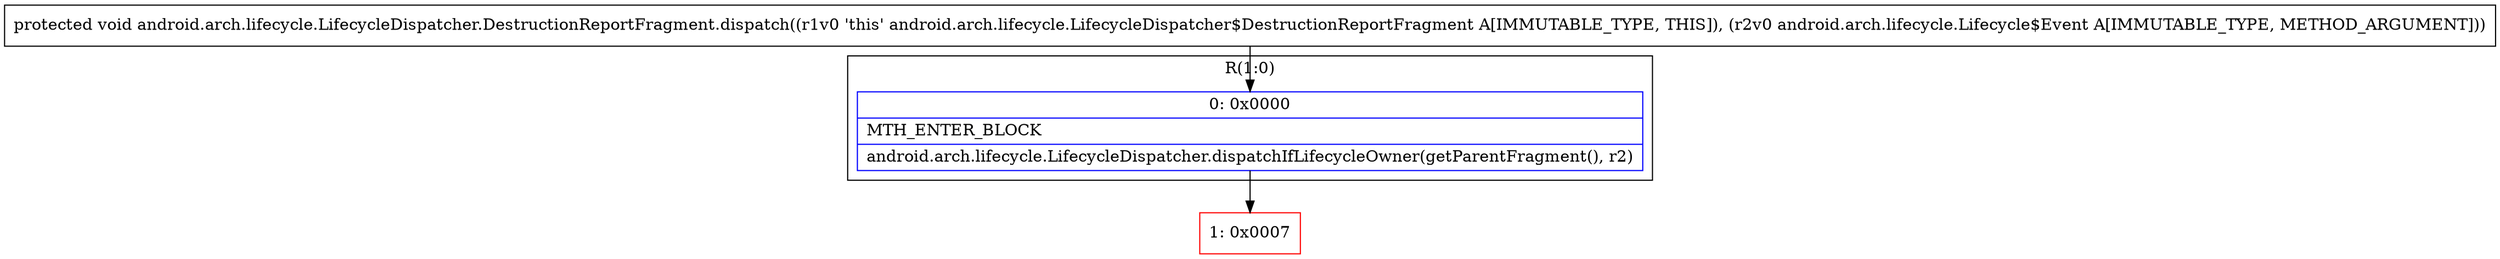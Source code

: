 digraph "CFG forandroid.arch.lifecycle.LifecycleDispatcher.DestructionReportFragment.dispatch(Landroid\/arch\/lifecycle\/Lifecycle$Event;)V" {
subgraph cluster_Region_2042686141 {
label = "R(1:0)";
node [shape=record,color=blue];
Node_0 [shape=record,label="{0\:\ 0x0000|MTH_ENTER_BLOCK\l|android.arch.lifecycle.LifecycleDispatcher.dispatchIfLifecycleOwner(getParentFragment(), r2)\l}"];
}
Node_1 [shape=record,color=red,label="{1\:\ 0x0007}"];
MethodNode[shape=record,label="{protected void android.arch.lifecycle.LifecycleDispatcher.DestructionReportFragment.dispatch((r1v0 'this' android.arch.lifecycle.LifecycleDispatcher$DestructionReportFragment A[IMMUTABLE_TYPE, THIS]), (r2v0 android.arch.lifecycle.Lifecycle$Event A[IMMUTABLE_TYPE, METHOD_ARGUMENT])) }"];
MethodNode -> Node_0;
Node_0 -> Node_1;
}

